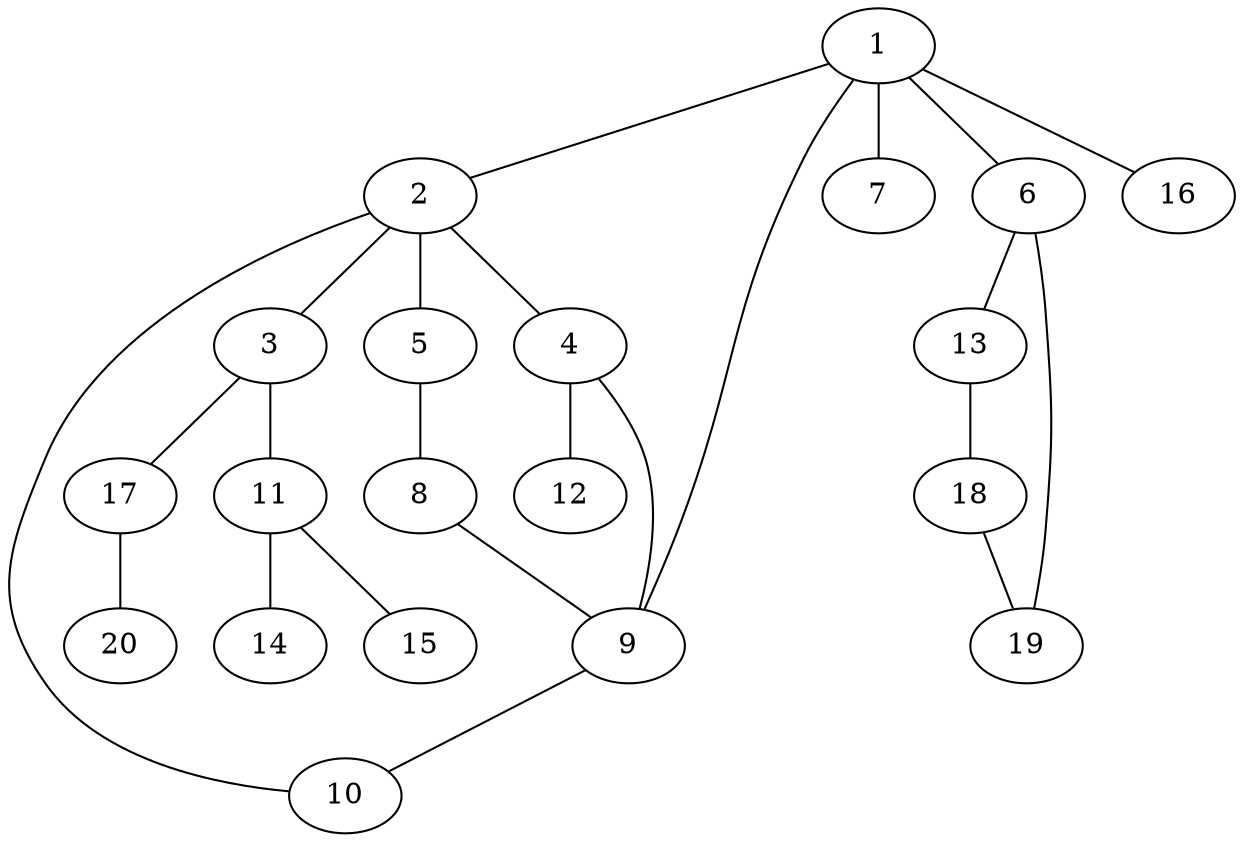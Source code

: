 graph graphname {1--2
1--6
1--7
1--9
1--16
2--3
2--4
2--5
2--10
3--11
3--17
4--9
4--12
5--8
6--13
6--19
8--9
9--10
11--14
11--15
13--18
17--20
18--19
}